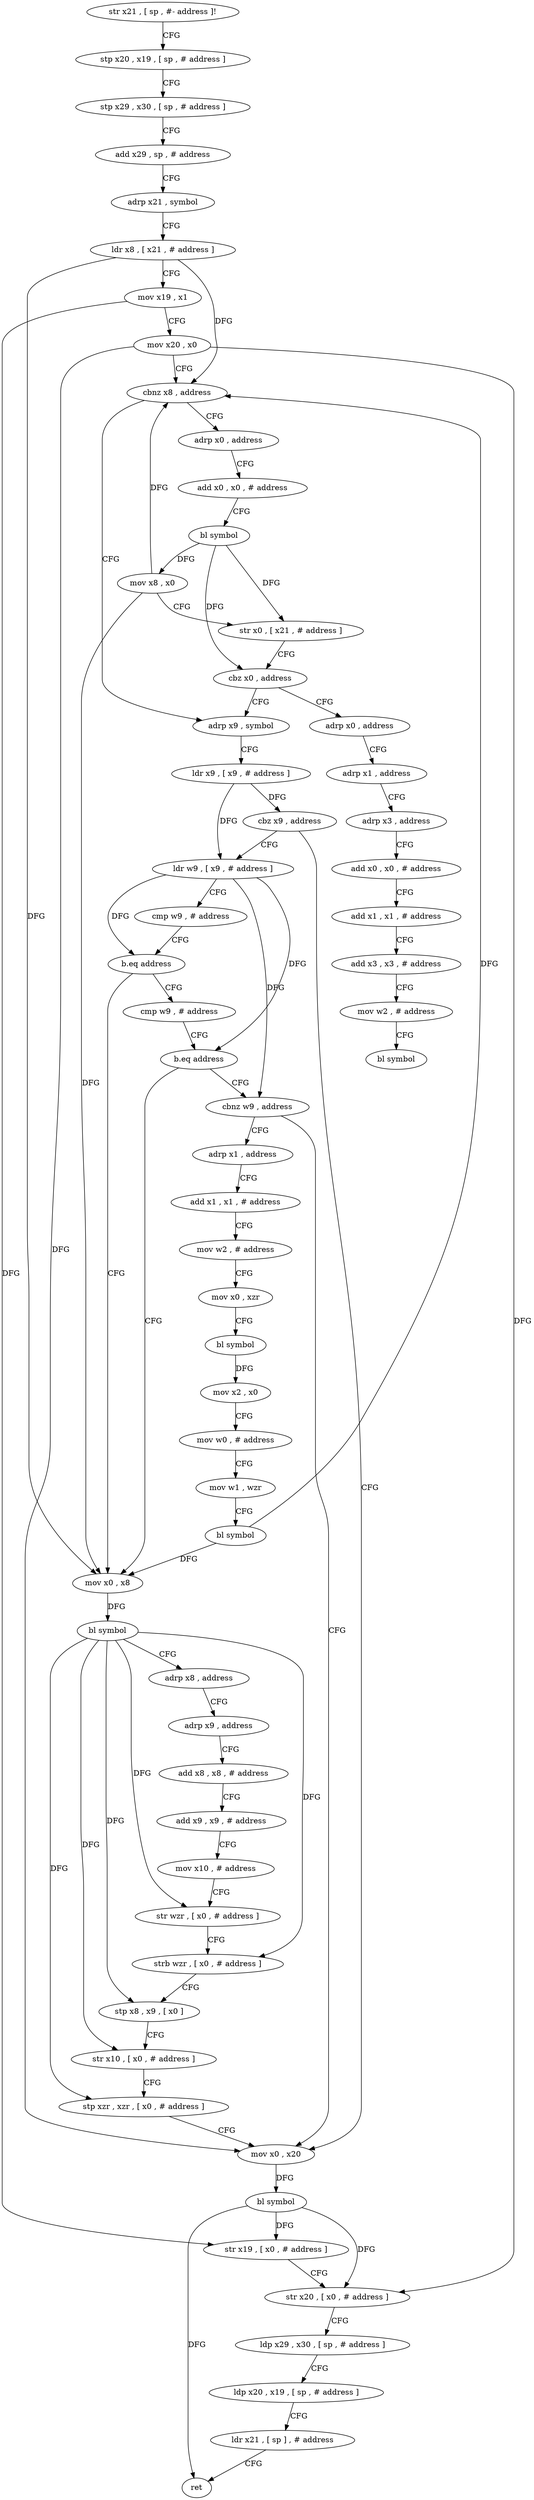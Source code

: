 digraph "func" {
"4225632" [label = "str x21 , [ sp , #- address ]!" ]
"4225636" [label = "stp x20 , x19 , [ sp , # address ]" ]
"4225640" [label = "stp x29 , x30 , [ sp , # address ]" ]
"4225644" [label = "add x29 , sp , # address" ]
"4225648" [label = "adrp x21 , symbol" ]
"4225652" [label = "ldr x8 , [ x21 , # address ]" ]
"4225656" [label = "mov x19 , x1" ]
"4225660" [label = "mov x20 , x0" ]
"4225664" [label = "cbnz x8 , address" ]
"4225692" [label = "adrp x9 , symbol" ]
"4225668" [label = "adrp x0 , address" ]
"4225696" [label = "ldr x9 , [ x9 , # address ]" ]
"4225700" [label = "cbz x9 , address" ]
"4225812" [label = "mov x0 , x20" ]
"4225704" [label = "ldr w9 , [ x9 , # address ]" ]
"4225672" [label = "add x0 , x0 , # address" ]
"4225676" [label = "bl symbol" ]
"4225680" [label = "mov x8 , x0" ]
"4225684" [label = "str x0 , [ x21 , # address ]" ]
"4225688" [label = "cbz x0 , address" ]
"4225844" [label = "adrp x0 , address" ]
"4225816" [label = "bl symbol" ]
"4225820" [label = "str x19 , [ x0 , # address ]" ]
"4225824" [label = "str x20 , [ x0 , # address ]" ]
"4225828" [label = "ldp x29 , x30 , [ sp , # address ]" ]
"4225832" [label = "ldp x20 , x19 , [ sp , # address ]" ]
"4225836" [label = "ldr x21 , [ sp ] , # address" ]
"4225840" [label = "ret" ]
"4225708" [label = "cmp w9 , # address" ]
"4225712" [label = "b.eq address" ]
"4225764" [label = "mov x0 , x8" ]
"4225716" [label = "cmp w9 , # address" ]
"4225848" [label = "adrp x1 , address" ]
"4225852" [label = "adrp x3 , address" ]
"4225856" [label = "add x0 , x0 , # address" ]
"4225860" [label = "add x1 , x1 , # address" ]
"4225864" [label = "add x3 , x3 , # address" ]
"4225868" [label = "mov w2 , # address" ]
"4225872" [label = "bl symbol" ]
"4225768" [label = "bl symbol" ]
"4225772" [label = "adrp x8 , address" ]
"4225776" [label = "adrp x9 , address" ]
"4225780" [label = "add x8 , x8 , # address" ]
"4225784" [label = "add x9 , x9 , # address" ]
"4225788" [label = "mov x10 , # address" ]
"4225792" [label = "str wzr , [ x0 , # address ]" ]
"4225796" [label = "strb wzr , [ x0 , # address ]" ]
"4225800" [label = "stp x8 , x9 , [ x0 ]" ]
"4225804" [label = "str x10 , [ x0 , # address ]" ]
"4225808" [label = "stp xzr , xzr , [ x0 , # address ]" ]
"4225720" [label = "b.eq address" ]
"4225724" [label = "cbnz w9 , address" ]
"4225728" [label = "adrp x1 , address" ]
"4225732" [label = "add x1 , x1 , # address" ]
"4225736" [label = "mov w2 , # address" ]
"4225740" [label = "mov x0 , xzr" ]
"4225744" [label = "bl symbol" ]
"4225748" [label = "mov x2 , x0" ]
"4225752" [label = "mov w0 , # address" ]
"4225756" [label = "mov w1 , wzr" ]
"4225760" [label = "bl symbol" ]
"4225632" -> "4225636" [ label = "CFG" ]
"4225636" -> "4225640" [ label = "CFG" ]
"4225640" -> "4225644" [ label = "CFG" ]
"4225644" -> "4225648" [ label = "CFG" ]
"4225648" -> "4225652" [ label = "CFG" ]
"4225652" -> "4225656" [ label = "CFG" ]
"4225652" -> "4225664" [ label = "DFG" ]
"4225652" -> "4225764" [ label = "DFG" ]
"4225656" -> "4225660" [ label = "CFG" ]
"4225656" -> "4225820" [ label = "DFG" ]
"4225660" -> "4225664" [ label = "CFG" ]
"4225660" -> "4225812" [ label = "DFG" ]
"4225660" -> "4225824" [ label = "DFG" ]
"4225664" -> "4225692" [ label = "CFG" ]
"4225664" -> "4225668" [ label = "CFG" ]
"4225692" -> "4225696" [ label = "CFG" ]
"4225668" -> "4225672" [ label = "CFG" ]
"4225696" -> "4225700" [ label = "DFG" ]
"4225696" -> "4225704" [ label = "DFG" ]
"4225700" -> "4225812" [ label = "CFG" ]
"4225700" -> "4225704" [ label = "CFG" ]
"4225812" -> "4225816" [ label = "DFG" ]
"4225704" -> "4225708" [ label = "CFG" ]
"4225704" -> "4225712" [ label = "DFG" ]
"4225704" -> "4225720" [ label = "DFG" ]
"4225704" -> "4225724" [ label = "DFG" ]
"4225672" -> "4225676" [ label = "CFG" ]
"4225676" -> "4225680" [ label = "DFG" ]
"4225676" -> "4225684" [ label = "DFG" ]
"4225676" -> "4225688" [ label = "DFG" ]
"4225680" -> "4225684" [ label = "CFG" ]
"4225680" -> "4225664" [ label = "DFG" ]
"4225680" -> "4225764" [ label = "DFG" ]
"4225684" -> "4225688" [ label = "CFG" ]
"4225688" -> "4225844" [ label = "CFG" ]
"4225688" -> "4225692" [ label = "CFG" ]
"4225844" -> "4225848" [ label = "CFG" ]
"4225816" -> "4225820" [ label = "DFG" ]
"4225816" -> "4225824" [ label = "DFG" ]
"4225816" -> "4225840" [ label = "DFG" ]
"4225820" -> "4225824" [ label = "CFG" ]
"4225824" -> "4225828" [ label = "CFG" ]
"4225828" -> "4225832" [ label = "CFG" ]
"4225832" -> "4225836" [ label = "CFG" ]
"4225836" -> "4225840" [ label = "CFG" ]
"4225708" -> "4225712" [ label = "CFG" ]
"4225712" -> "4225764" [ label = "CFG" ]
"4225712" -> "4225716" [ label = "CFG" ]
"4225764" -> "4225768" [ label = "DFG" ]
"4225716" -> "4225720" [ label = "CFG" ]
"4225848" -> "4225852" [ label = "CFG" ]
"4225852" -> "4225856" [ label = "CFG" ]
"4225856" -> "4225860" [ label = "CFG" ]
"4225860" -> "4225864" [ label = "CFG" ]
"4225864" -> "4225868" [ label = "CFG" ]
"4225868" -> "4225872" [ label = "CFG" ]
"4225768" -> "4225772" [ label = "CFG" ]
"4225768" -> "4225792" [ label = "DFG" ]
"4225768" -> "4225796" [ label = "DFG" ]
"4225768" -> "4225800" [ label = "DFG" ]
"4225768" -> "4225804" [ label = "DFG" ]
"4225768" -> "4225808" [ label = "DFG" ]
"4225772" -> "4225776" [ label = "CFG" ]
"4225776" -> "4225780" [ label = "CFG" ]
"4225780" -> "4225784" [ label = "CFG" ]
"4225784" -> "4225788" [ label = "CFG" ]
"4225788" -> "4225792" [ label = "CFG" ]
"4225792" -> "4225796" [ label = "CFG" ]
"4225796" -> "4225800" [ label = "CFG" ]
"4225800" -> "4225804" [ label = "CFG" ]
"4225804" -> "4225808" [ label = "CFG" ]
"4225808" -> "4225812" [ label = "CFG" ]
"4225720" -> "4225764" [ label = "CFG" ]
"4225720" -> "4225724" [ label = "CFG" ]
"4225724" -> "4225812" [ label = "CFG" ]
"4225724" -> "4225728" [ label = "CFG" ]
"4225728" -> "4225732" [ label = "CFG" ]
"4225732" -> "4225736" [ label = "CFG" ]
"4225736" -> "4225740" [ label = "CFG" ]
"4225740" -> "4225744" [ label = "CFG" ]
"4225744" -> "4225748" [ label = "DFG" ]
"4225748" -> "4225752" [ label = "CFG" ]
"4225752" -> "4225756" [ label = "CFG" ]
"4225756" -> "4225760" [ label = "CFG" ]
"4225760" -> "4225764" [ label = "DFG" ]
"4225760" -> "4225664" [ label = "DFG" ]
}
